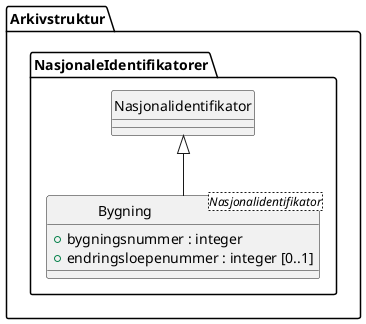 @startuml
skinparam nodesep 100
hide circle
class Arkivstruktur.NasjonaleIdentifikatorer.Bygning <Nasjonalidentifikator> {
  +bygningsnummer : integer
  +endringsloepenummer : integer [0..1]
}
class Arkivstruktur.NasjonaleIdentifikatorer.Nasjonalidentifikator {
}
Arkivstruktur.NasjonaleIdentifikatorer.Nasjonalidentifikator <|-- Arkivstruktur.NasjonaleIdentifikatorer.Bygning
@enduml
